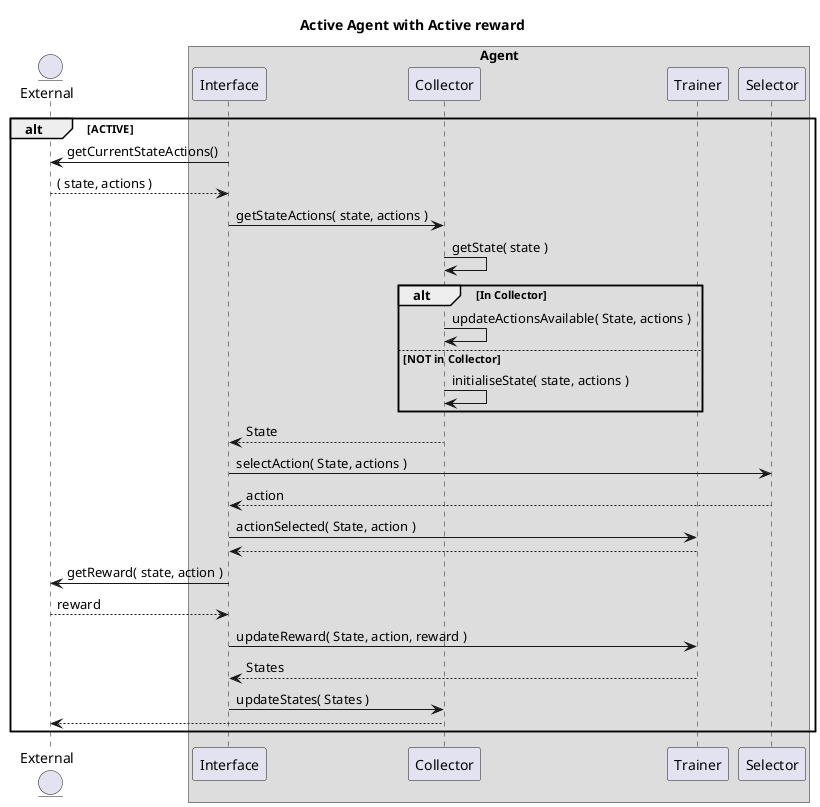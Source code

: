 @startuml

title Active Agent with Active reward

entity External
box "Agent"
  participant Interface 
  participant Collector
  participant Trainer
  participant Selector 
end box


alt ACTIVE
  External    <- Interface : getCurrentStateActions()
  External   --> Interface : ( state, actions )
  Interface   -> Collector : getStateActions( state, actions )
  Collector   -> Collector : getState( state )

  alt In Collector
    Collector   -> Collector : updateActionsAvailable( State, actions )
  else NOT in Collector
    Collector   -> Collector : initialiseState( state, actions )
  end

  Interface    <-- Collector : State
  Interface     -> Selector  : selectAction( State, actions )
  Interface    <-- Selector  : action
  Interface     -> Trainer   : actionSelected( State, action )
  Interface    <-- Trainer
  External      <- Interface : getReward( state, action )
  External     --> Interface : reward
  Interface     -> Trainer   : updateReward( State, action, reward )
  Interface    <-- Trainer   : States
  Interface    ->  Collector : updateStates( States )
  External     <-- Collector 
end

@enduml
